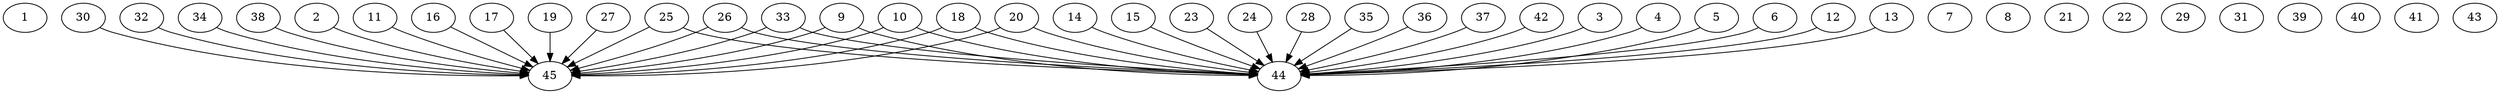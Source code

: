 // DAG automatically generated by daggen at Thu Oct  3 14:07:25 2019
// ./daggen --dot -n 45 --ccr 0.5 --fat 0.9 --regular 0.5 --density 0.5 --mindata 5242880 --maxdata 52428800 
digraph G {
  1 [size="11096064", alpha="0.00", expect_size="5548032"] 
  2 [size="23681024", alpha="0.18", expect_size="11840512"] 
  2 -> 45 [size ="11840512"]
  3 [size="25853952", alpha="0.19", expect_size="12926976"] 
  3 -> 44 [size ="12926976"]
  4 [size="40863744", alpha="0.13", expect_size="20431872"] 
  4 -> 44 [size ="20431872"]
  5 [size="24088576", alpha="0.18", expect_size="12044288"] 
  5 -> 44 [size ="12044288"]
  6 [size="43417600", alpha="0.05", expect_size="21708800"] 
  6 -> 44 [size ="21708800"]
  7 [size="86773760", alpha="0.15", expect_size="43386880"] 
  8 [size="20740096", alpha="0.07", expect_size="10370048"] 
  9 [size="70146048", alpha="0.13", expect_size="35073024"] 
  9 -> 44 [size ="35073024"]
  9 -> 45 [size ="35073024"]
  10 [size="66097152", alpha="0.11", expect_size="33048576"] 
  10 -> 44 [size ="33048576"]
  10 -> 45 [size ="33048576"]
  11 [size="41781248", alpha="0.07", expect_size="20890624"] 
  11 -> 45 [size ="20890624"]
  12 [size="42688512", alpha="0.17", expect_size="21344256"] 
  12 -> 44 [size ="21344256"]
  13 [size="33875968", alpha="0.19", expect_size="16937984"] 
  13 -> 44 [size ="16937984"]
  14 [size="30646272", alpha="0.09", expect_size="15323136"] 
  14 -> 44 [size ="15323136"]
  15 [size="92958720", alpha="0.11", expect_size="46479360"] 
  15 -> 44 [size ="46479360"]
  16 [size="81979392", alpha="0.03", expect_size="40989696"] 
  16 -> 45 [size ="40989696"]
  17 [size="104689664", alpha="0.00", expect_size="52344832"] 
  17 -> 45 [size ="52344832"]
  18 [size="80547840", alpha="0.01", expect_size="40273920"] 
  18 -> 44 [size ="40273920"]
  18 -> 45 [size ="40273920"]
  19 [size="19007488", alpha="0.01", expect_size="9503744"] 
  19 -> 45 [size ="9503744"]
  20 [size="78548992", alpha="0.11", expect_size="39274496"] 
  20 -> 44 [size ="39274496"]
  20 -> 45 [size ="39274496"]
  21 [size="37652480", alpha="0.01", expect_size="18826240"] 
  22 [size="71086080", alpha="0.14", expect_size="35543040"] 
  23 [size="57354240", alpha="0.10", expect_size="28677120"] 
  23 -> 44 [size ="28677120"]
  24 [size="50534400", alpha="0.13", expect_size="25267200"] 
  24 -> 44 [size ="25267200"]
  25 [size="93220864", alpha="0.19", expect_size="46610432"] 
  25 -> 44 [size ="46610432"]
  25 -> 45 [size ="46610432"]
  26 [size="49104896", alpha="0.11", expect_size="24552448"] 
  26 -> 44 [size ="24552448"]
  26 -> 45 [size ="24552448"]
  27 [size="65357824", alpha="0.20", expect_size="32678912"] 
  27 -> 45 [size ="32678912"]
  28 [size="66637824", alpha="0.11", expect_size="33318912"] 
  28 -> 44 [size ="33318912"]
  29 [size="71391232", alpha="0.14", expect_size="35695616"] 
  30 [size="75196416", alpha="0.10", expect_size="37598208"] 
  30 -> 45 [size ="37598208"]
  31 [size="32190464", alpha="0.12", expect_size="16095232"] 
  32 [size="37359616", alpha="0.00", expect_size="18679808"] 
  32 -> 45 [size ="18679808"]
  33 [size="103897088", alpha="0.14", expect_size="51948544"] 
  33 -> 44 [size ="51948544"]
  33 -> 45 [size ="51948544"]
  34 [size="58427392", alpha="0.12", expect_size="29213696"] 
  34 -> 45 [size ="29213696"]
  35 [size="25704448", alpha="0.08", expect_size="12852224"] 
  35 -> 44 [size ="12852224"]
  36 [size="19329024", alpha="0.18", expect_size="9664512"] 
  36 -> 44 [size ="9664512"]
  37 [size="72232960", alpha="0.09", expect_size="36116480"] 
  37 -> 44 [size ="36116480"]
  38 [size="71966720", alpha="0.14", expect_size="35983360"] 
  38 -> 45 [size ="35983360"]
  39 [size="28782592", alpha="0.02", expect_size="14391296"] 
  40 [size="96714752", alpha="0.03", expect_size="48357376"] 
  41 [size="48263168", alpha="0.11", expect_size="24131584"] 
  42 [size="103464960", alpha="0.11", expect_size="51732480"] 
  42 -> 44 [size ="51732480"]
  43 [size="11409408", alpha="0.01", expect_size="5704704"] 
  44 [size="78602240", alpha="0.00", expect_size="39301120"] 
  45 [size="42090496", alpha="0.16", expect_size="21045248"] 
}
